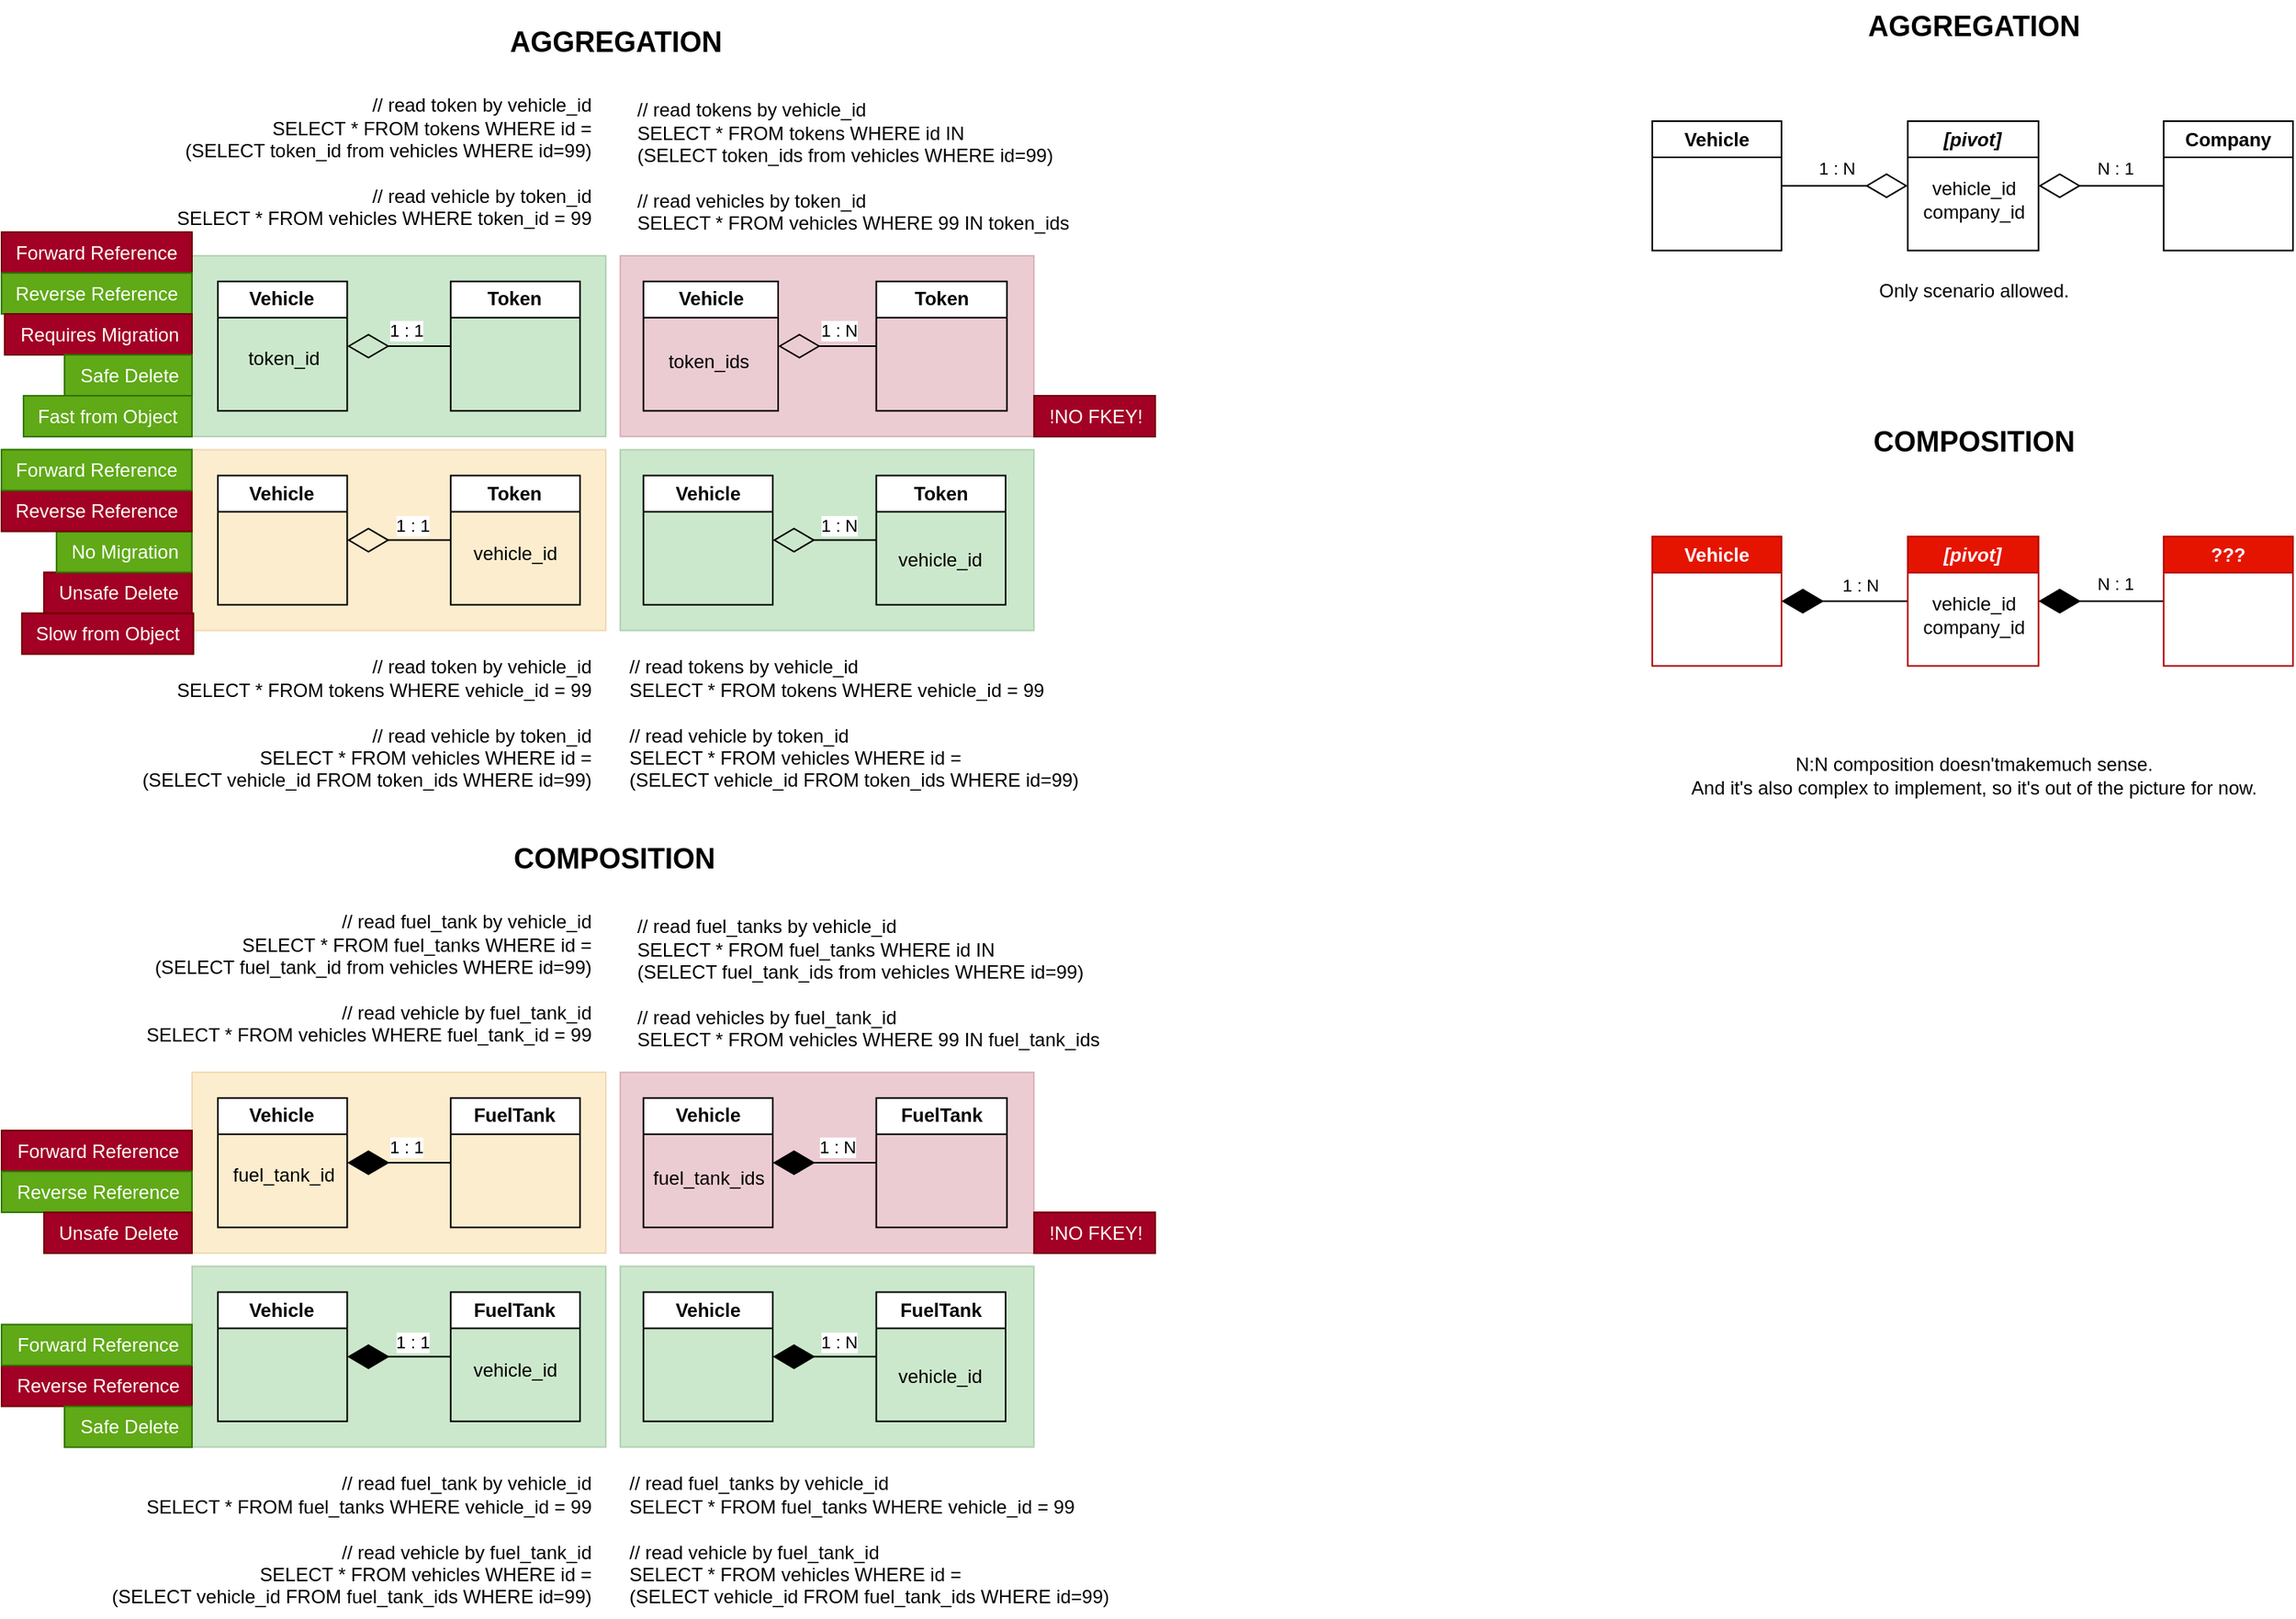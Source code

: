 <mxfile version="22.1.2" type="device" pages="4">
  <diagram name="Page-1" id="iW4uD-XhVn1tyH_Kbip9">
    <mxGraphModel dx="2185" dy="1315" grid="0" gridSize="10" guides="1" tooltips="1" connect="1" arrows="1" fold="1" page="1" pageScale="1" pageWidth="850" pageHeight="1100" math="0" shadow="0">
      <root>
        <mxCell id="0" />
        <mxCell id="1" parent="0" />
        <mxCell id="gti5m1JGAZEwLYcofzOQ-44" value="&lt;b style=&quot;font-size: 18px;&quot;&gt;AGGREGATION&lt;/b&gt;" style="text;html=1;align=center;verticalAlign=middle;resizable=0;points=[];autosize=1;strokeColor=none;fillColor=none;fontSize=18;" parent="1" vertex="1">
          <mxGeometry x="349" y="34" width="153" height="34" as="geometry" />
        </mxCell>
        <mxCell id="gti5m1JGAZEwLYcofzOQ-45" value="" style="group;fontStyle=4" parent="1" vertex="1" connectable="0">
          <mxGeometry x="36.003" y="77.996" width="777.108" height="455.001" as="geometry" />
        </mxCell>
        <mxCell id="gti5m1JGAZEwLYcofzOQ-27" value="" style="rounded=0;whiteSpace=wrap;html=1;fillColor=#008a00;fontColor=#ffffff;strokeColor=#005700;opacity=20;" parent="gti5m1JGAZEwLYcofzOQ-45" vertex="1">
          <mxGeometry x="393.074" y="231.758" width="263.031" height="115.076" as="geometry" />
        </mxCell>
        <mxCell id="gti5m1JGAZEwLYcofzOQ-24" value="" style="rounded=0;whiteSpace=wrap;html=1;fillColor=#a20025;fontColor=#ffffff;strokeColor=#6F0000;opacity=20;" parent="gti5m1JGAZEwLYcofzOQ-45" vertex="1">
          <mxGeometry x="393.074" y="108.462" width="263.031" height="115.076" as="geometry" />
        </mxCell>
        <mxCell id="gti5m1JGAZEwLYcofzOQ-25" value="" style="rounded=0;whiteSpace=wrap;html=1;fillColor=#008a00;strokeColor=#005700;opacity=20;fontColor=#ffffff;" parent="gti5m1JGAZEwLYcofzOQ-45" vertex="1">
          <mxGeometry x="121.002" y="108.462" width="263.031" height="115.076" as="geometry" />
        </mxCell>
        <mxCell id="gti5m1JGAZEwLYcofzOQ-23" value="" style="rounded=0;whiteSpace=wrap;html=1;fillColor=#f0a30a;fontColor=#000000;strokeColor=#BD7000;opacity=20;" parent="gti5m1JGAZEwLYcofzOQ-45" vertex="1">
          <mxGeometry x="121.002" y="231.758" width="263.031" height="115.076" as="geometry" />
        </mxCell>
        <mxCell id="gti5m1JGAZEwLYcofzOQ-1" value="Vehicle" style="swimlane;whiteSpace=wrap;html=1;startSize=23;" parent="gti5m1JGAZEwLYcofzOQ-45" vertex="1">
          <mxGeometry x="137.441" y="124.902" width="82.197" height="82.197" as="geometry" />
        </mxCell>
        <mxCell id="gti5m1JGAZEwLYcofzOQ-8" value="token_id" style="text;html=1;align=center;verticalAlign=middle;resizable=0;points=[];autosize=1;strokeColor=none;fillColor=none;" parent="gti5m1JGAZEwLYcofzOQ-1" vertex="1">
          <mxGeometry x="10.1" y="36.519" width="63" height="26" as="geometry" />
        </mxCell>
        <mxCell id="gti5m1JGAZEwLYcofzOQ-4" style="edgeStyle=orthogonalEdgeStyle;rounded=0;orthogonalLoop=1;jettySize=auto;html=1;entryX=1;entryY=0.5;entryDx=0;entryDy=0;endArrow=diamondThin;endFill=0;strokeWidth=1;endSize=24;" parent="gti5m1JGAZEwLYcofzOQ-45" source="gti5m1JGAZEwLYcofzOQ-2" target="gti5m1JGAZEwLYcofzOQ-1" edge="1">
          <mxGeometry relative="1" as="geometry" />
        </mxCell>
        <mxCell id="gti5m1JGAZEwLYcofzOQ-18" value="1 : 1" style="edgeLabel;html=1;align=center;verticalAlign=middle;resizable=0;points=[];" parent="gti5m1JGAZEwLYcofzOQ-4" vertex="1" connectable="0">
          <mxGeometry x="0.553" y="-3" relative="1" as="geometry">
            <mxPoint x="22" y="-7" as="offset" />
          </mxGeometry>
        </mxCell>
        <mxCell id="gti5m1JGAZEwLYcofzOQ-2" value="Token" style="swimlane;whiteSpace=wrap;html=1;" parent="gti5m1JGAZEwLYcofzOQ-45" vertex="1">
          <mxGeometry x="285.396" y="124.902" width="82.197" height="82.197" as="geometry" />
        </mxCell>
        <mxCell id="gti5m1JGAZEwLYcofzOQ-5" value="Vehicle" style="swimlane;whiteSpace=wrap;html=1;startSize=23;" parent="gti5m1JGAZEwLYcofzOQ-45" vertex="1">
          <mxGeometry x="137.441" y="248.197" width="82.197" height="82.197" as="geometry" />
        </mxCell>
        <mxCell id="gti5m1JGAZEwLYcofzOQ-6" style="edgeStyle=orthogonalEdgeStyle;rounded=0;orthogonalLoop=1;jettySize=auto;html=1;entryX=1;entryY=0.5;entryDx=0;entryDy=0;endArrow=diamondThin;endFill=0;strokeWidth=1;endSize=24;" parent="gti5m1JGAZEwLYcofzOQ-45" source="gti5m1JGAZEwLYcofzOQ-7" target="gti5m1JGAZEwLYcofzOQ-5" edge="1">
          <mxGeometry relative="1" as="geometry" />
        </mxCell>
        <mxCell id="gti5m1JGAZEwLYcofzOQ-20" value="1 : 1" style="edgeLabel;html=1;align=center;verticalAlign=middle;resizable=0;points=[];" parent="gti5m1JGAZEwLYcofzOQ-6" vertex="1" connectable="0">
          <mxGeometry x="-0.239" relative="1" as="geometry">
            <mxPoint y="-10" as="offset" />
          </mxGeometry>
        </mxCell>
        <mxCell id="gti5m1JGAZEwLYcofzOQ-7" value="Token" style="swimlane;whiteSpace=wrap;html=1;startSize=23;" parent="gti5m1JGAZEwLYcofzOQ-45" vertex="1">
          <mxGeometry x="285.396" y="248.197" width="82.197" height="82.197" as="geometry" />
        </mxCell>
        <mxCell id="gti5m1JGAZEwLYcofzOQ-9" value="vehicle_id" style="text;html=1;align=center;verticalAlign=middle;resizable=0;points=[];autosize=1;strokeColor=none;fillColor=none;" parent="gti5m1JGAZEwLYcofzOQ-7" vertex="1">
          <mxGeometry x="1.1" y="34.808" width="80" height="30" as="geometry" />
        </mxCell>
        <mxCell id="gti5m1JGAZEwLYcofzOQ-10" value="Vehicle" style="swimlane;whiteSpace=wrap;html=1;startSize=23;" parent="gti5m1JGAZEwLYcofzOQ-45" vertex="1">
          <mxGeometry x="407.87" y="124.902" width="85.602" height="82.197" as="geometry" />
        </mxCell>
        <mxCell id="gti5m1JGAZEwLYcofzOQ-11" value="token_ids" style="text;html=1;align=center;verticalAlign=middle;resizable=0;points=[];autosize=1;strokeColor=none;fillColor=none;" parent="gti5m1JGAZEwLYcofzOQ-10" vertex="1">
          <mxGeometry x="6.602" y="38.523" width="69" height="26" as="geometry" />
        </mxCell>
        <mxCell id="gti5m1JGAZEwLYcofzOQ-12" style="edgeStyle=orthogonalEdgeStyle;rounded=0;orthogonalLoop=1;jettySize=auto;html=1;entryX=1;entryY=0.5;entryDx=0;entryDy=0;endArrow=diamondThin;endFill=0;strokeWidth=1;endSize=24;" parent="gti5m1JGAZEwLYcofzOQ-45" source="gti5m1JGAZEwLYcofzOQ-13" target="gti5m1JGAZEwLYcofzOQ-10" edge="1">
          <mxGeometry relative="1" as="geometry" />
        </mxCell>
        <mxCell id="gti5m1JGAZEwLYcofzOQ-21" value="1 : N" style="edgeLabel;html=1;align=center;verticalAlign=middle;resizable=0;points=[];" parent="gti5m1JGAZEwLYcofzOQ-12" vertex="1" connectable="0">
          <mxGeometry x="-0.225" y="3" relative="1" as="geometry">
            <mxPoint y="-13" as="offset" />
          </mxGeometry>
        </mxCell>
        <mxCell id="gti5m1JGAZEwLYcofzOQ-13" value="Token" style="swimlane;whiteSpace=wrap;html=1;startSize=23;" parent="gti5m1JGAZEwLYcofzOQ-45" vertex="1">
          <mxGeometry x="555.825" y="124.902" width="83.019" height="82.197" as="geometry" />
        </mxCell>
        <mxCell id="gti5m1JGAZEwLYcofzOQ-14" value="Vehicle" style="swimlane;whiteSpace=wrap;html=1;startSize=23;" parent="gti5m1JGAZEwLYcofzOQ-45" vertex="1">
          <mxGeometry x="407.87" y="248.197" width="82.197" height="82.197" as="geometry" />
        </mxCell>
        <mxCell id="gti5m1JGAZEwLYcofzOQ-15" style="edgeStyle=orthogonalEdgeStyle;rounded=0;orthogonalLoop=1;jettySize=auto;html=1;entryX=1;entryY=0.5;entryDx=0;entryDy=0;endArrow=diamondThin;endFill=0;strokeWidth=1;endSize=24;" parent="gti5m1JGAZEwLYcofzOQ-45" source="gti5m1JGAZEwLYcofzOQ-16" target="gti5m1JGAZEwLYcofzOQ-14" edge="1">
          <mxGeometry relative="1" as="geometry" />
        </mxCell>
        <mxCell id="gti5m1JGAZEwLYcofzOQ-22" value="1 : N" style="edgeLabel;html=1;align=center;verticalAlign=middle;resizable=0;points=[];" parent="gti5m1JGAZEwLYcofzOQ-15" vertex="1" connectable="0">
          <mxGeometry x="-0.225" y="1" relative="1" as="geometry">
            <mxPoint x="1" y="-11" as="offset" />
          </mxGeometry>
        </mxCell>
        <mxCell id="gti5m1JGAZEwLYcofzOQ-16" value="Token" style="swimlane;whiteSpace=wrap;html=1;" parent="gti5m1JGAZEwLYcofzOQ-45" vertex="1">
          <mxGeometry x="555.825" y="248.197" width="82.197" height="82.197" as="geometry" />
        </mxCell>
        <mxCell id="gti5m1JGAZEwLYcofzOQ-17" value="vehicle_id" style="text;html=1;align=center;verticalAlign=middle;resizable=0;points=[];autosize=1;strokeColor=none;fillColor=none;" parent="gti5m1JGAZEwLYcofzOQ-16" vertex="1">
          <mxGeometry x="-0.0" y="38.808" width="80" height="30" as="geometry" />
        </mxCell>
        <mxCell id="gti5m1JGAZEwLYcofzOQ-28" value="// read token by vehicle_id&lt;br&gt;SELECT * FROM tokens WHERE id =&lt;br&gt;(SELECT token_id from vehicles WHERE id=99)&lt;br&gt;&lt;br&gt;// read vehicle by token_id&lt;br&gt;SELECT * FROM vehicles WHERE token_id = 99" style="text;html=1;align=right;verticalAlign=middle;resizable=0;points=[];autosize=1;strokeColor=none;fillColor=none;" parent="gti5m1JGAZEwLYcofzOQ-45" vertex="1">
          <mxGeometry x="94.08" width="282" height="98" as="geometry" />
        </mxCell>
        <mxCell id="gti5m1JGAZEwLYcofzOQ-29" value="// read token by vehicle_id&lt;br&gt;SELECT * FROM tokens WHERE vehicle_id = 99&lt;br&gt;&lt;br&gt;// read vehicle by token_id&lt;br&gt;SELECT * FROM vehicles WHERE id = &lt;br&gt;(SELECT vehicle_id FROM token_ids WHERE id=99)" style="text;html=1;align=right;verticalAlign=middle;resizable=0;points=[];autosize=1;strokeColor=none;fillColor=none;" parent="gti5m1JGAZEwLYcofzOQ-45" vertex="1">
          <mxGeometry x="72.079" y="357.001" width="304" height="98" as="geometry" />
        </mxCell>
        <mxCell id="gti5m1JGAZEwLYcofzOQ-30" value="// read tokens by vehicle_id&lt;br&gt;SELECT * FROM tokens WHERE vehicle_id = 99&lt;br&gt;&lt;br&gt;// read vehicle by token_id&lt;br&gt;SELECT * FROM vehicles WHERE id = &lt;br&gt;(SELECT vehicle_id FROM token_ids WHERE id=99)" style="text;html=1;align=left;verticalAlign=middle;resizable=0;points=[];autosize=1;strokeColor=none;fillColor=none;" parent="gti5m1JGAZEwLYcofzOQ-45" vertex="1">
          <mxGeometry x="396.871" y="357.001" width="304" height="98" as="geometry" />
        </mxCell>
        <mxCell id="gti5m1JGAZEwLYcofzOQ-31" value="// read tokens by vehicle_id&lt;br&gt;SELECT * FROM tokens WHERE id IN&lt;br&gt;(SELECT token_ids from vehicles WHERE id=99)&lt;br&gt;&lt;br&gt;// read vehicles by token_id&lt;br&gt;SELECT * FROM vehicles WHERE 99 IN token_ids" style="text;html=1;align=left;verticalAlign=middle;resizable=0;points=[];autosize=1;strokeColor=none;fillColor=none;" parent="gti5m1JGAZEwLYcofzOQ-45" vertex="1">
          <mxGeometry x="402.373" y="3.004" width="293" height="98" as="geometry" />
        </mxCell>
        <mxCell id="gti5m1JGAZEwLYcofzOQ-33" value="Forward Reference" style="text;html=1;align=center;verticalAlign=middle;resizable=0;points=[];autosize=1;strokeColor=#6F0000;fillColor=#a20025;fontColor=#ffffff;" parent="gti5m1JGAZEwLYcofzOQ-45" vertex="1">
          <mxGeometry x="-0.02" y="93.545" width="121" height="26" as="geometry" />
        </mxCell>
        <mxCell id="gti5m1JGAZEwLYcofzOQ-35" value="Reverse Reference" style="text;html=1;align=center;verticalAlign=middle;resizable=0;points=[];autosize=1;strokeColor=#2D7600;fillColor=#60a917;fontColor=#ffffff;" parent="gti5m1JGAZEwLYcofzOQ-45" vertex="1">
          <mxGeometry x="-0.03" y="119.546" width="121" height="26" as="geometry" />
        </mxCell>
        <mxCell id="gti5m1JGAZEwLYcofzOQ-32" value="!NO FKEY!" style="text;html=1;align=center;verticalAlign=middle;resizable=0;points=[];autosize=1;strokeColor=#6F0000;fillColor=#a20025;fontColor=#ffffff;" parent="gti5m1JGAZEwLYcofzOQ-45" vertex="1">
          <mxGeometry x="656.105" y="197.537" width="77" height="26" as="geometry" />
        </mxCell>
        <mxCell id="gti5m1JGAZEwLYcofzOQ-131" value="Requires Migration" style="text;html=1;align=center;verticalAlign=middle;resizable=0;points=[];autosize=1;strokeColor=#6F0000;fillColor=#a20025;fontColor=#ffffff;" parent="gti5m1JGAZEwLYcofzOQ-45" vertex="1">
          <mxGeometry x="1.997" y="145.541" width="119" height="26" as="geometry" />
        </mxCell>
        <mxCell id="gti5m1JGAZEwLYcofzOQ-176" value="Safe Delete" style="text;html=1;align=center;verticalAlign=middle;resizable=0;points=[];autosize=1;strokeColor=#2D7600;fillColor=#60a917;fontColor=#ffffff;" parent="gti5m1JGAZEwLYcofzOQ-45" vertex="1">
          <mxGeometry x="40.017" y="171.541" width="81" height="26" as="geometry" />
        </mxCell>
        <mxCell id="gti5m1JGAZEwLYcofzOQ-177" value="Fast from Object" style="text;html=1;align=center;verticalAlign=middle;resizable=0;points=[];autosize=1;strokeColor=#2D7600;fillColor=#60a917;fontColor=#ffffff;" parent="gti5m1JGAZEwLYcofzOQ-45" vertex="1">
          <mxGeometry x="13.967" y="197.541" width="107" height="26" as="geometry" />
        </mxCell>
        <mxCell id="gti5m1JGAZEwLYcofzOQ-178" value="Slow from Object" style="text;html=1;align=center;verticalAlign=middle;resizable=0;points=[];autosize=1;strokeColor=#6F0000;fillColor=#a20025;fontColor=#ffffff;" parent="gti5m1JGAZEwLYcofzOQ-45" vertex="1">
          <mxGeometry x="12.917" y="335.751" width="109" height="26" as="geometry" />
        </mxCell>
        <mxCell id="gti5m1JGAZEwLYcofzOQ-179" value="Unsafe Delete" style="text;html=1;align=center;verticalAlign=middle;resizable=0;points=[];autosize=1;strokeColor=#6F0000;fillColor=#a20025;fontColor=#ffffff;" parent="gti5m1JGAZEwLYcofzOQ-45" vertex="1">
          <mxGeometry x="26.917" y="309.751" width="94" height="26" as="geometry" />
        </mxCell>
        <mxCell id="gti5m1JGAZEwLYcofzOQ-180" value="No Migration" style="text;html=1;align=center;verticalAlign=middle;resizable=0;points=[];autosize=1;strokeColor=#2D7600;fillColor=#60a917;fontColor=#ffffff;" parent="gti5m1JGAZEwLYcofzOQ-45" vertex="1">
          <mxGeometry x="34.917" y="283.751" width="86" height="26" as="geometry" />
        </mxCell>
        <mxCell id="gti5m1JGAZEwLYcofzOQ-181" value="Reverse Reference" style="text;html=1;align=center;verticalAlign=middle;resizable=0;points=[];autosize=1;strokeColor=#6F0000;fillColor=#a20025;fontColor=#ffffff;" parent="gti5m1JGAZEwLYcofzOQ-45" vertex="1">
          <mxGeometry x="-0.08" y="257.756" width="121" height="26" as="geometry" />
        </mxCell>
        <mxCell id="gti5m1JGAZEwLYcofzOQ-182" value="Forward Reference" style="text;html=1;align=center;verticalAlign=middle;resizable=0;points=[];autosize=1;strokeColor=#2D7600;fillColor=#60a917;fontColor=#ffffff;" parent="gti5m1JGAZEwLYcofzOQ-45" vertex="1">
          <mxGeometry x="-0.07" y="231.755" width="121" height="26" as="geometry" />
        </mxCell>
        <mxCell id="gti5m1JGAZEwLYcofzOQ-46" value="" style="group" parent="1" vertex="1" connectable="0">
          <mxGeometry x="36.003" y="596.996" width="777.108" height="455.001" as="geometry" />
        </mxCell>
        <mxCell id="gti5m1JGAZEwLYcofzOQ-47" value="" style="rounded=0;whiteSpace=wrap;html=1;fillColor=#008a00;fontColor=#ffffff;strokeColor=#005700;opacity=20;" parent="gti5m1JGAZEwLYcofzOQ-46" vertex="1">
          <mxGeometry x="393.074" y="231.758" width="263.031" height="115.076" as="geometry" />
        </mxCell>
        <mxCell id="gti5m1JGAZEwLYcofzOQ-48" value="" style="rounded=0;whiteSpace=wrap;html=1;fillColor=#a20025;fontColor=#ffffff;strokeColor=#6F0000;opacity=20;" parent="gti5m1JGAZEwLYcofzOQ-46" vertex="1">
          <mxGeometry x="393.074" y="108.462" width="263.031" height="115.076" as="geometry" />
        </mxCell>
        <mxCell id="gti5m1JGAZEwLYcofzOQ-49" value="" style="rounded=0;whiteSpace=wrap;html=1;fillColor=#f0a30a;strokeColor=#BD7000;opacity=20;fontColor=#000000;" parent="gti5m1JGAZEwLYcofzOQ-46" vertex="1">
          <mxGeometry x="121.002" y="108.462" width="263.031" height="115.076" as="geometry" />
        </mxCell>
        <mxCell id="gti5m1JGAZEwLYcofzOQ-50" value="" style="rounded=0;whiteSpace=wrap;html=1;fillColor=#008a00;fontColor=#ffffff;strokeColor=#005700;opacity=20;" parent="gti5m1JGAZEwLYcofzOQ-46" vertex="1">
          <mxGeometry x="121.002" y="231.758" width="263.031" height="115.076" as="geometry" />
        </mxCell>
        <mxCell id="gti5m1JGAZEwLYcofzOQ-51" value="Vehicle" style="swimlane;whiteSpace=wrap;html=1;startSize=23;" parent="gti5m1JGAZEwLYcofzOQ-46" vertex="1">
          <mxGeometry x="137.441" y="124.902" width="82.197" height="82.197" as="geometry" />
        </mxCell>
        <mxCell id="gti5m1JGAZEwLYcofzOQ-52" value="fuel_tank_id" style="text;html=1;align=center;verticalAlign=middle;resizable=0;points=[];autosize=1;strokeColor=none;fillColor=none;" parent="gti5m1JGAZEwLYcofzOQ-51" vertex="1">
          <mxGeometry x="-3.9" y="34.519" width="90" height="30" as="geometry" />
        </mxCell>
        <mxCell id="gti5m1JGAZEwLYcofzOQ-53" style="edgeStyle=orthogonalEdgeStyle;rounded=0;orthogonalLoop=1;jettySize=auto;html=1;entryX=1;entryY=0.5;entryDx=0;entryDy=0;endArrow=diamondThin;endFill=1;strokeWidth=1;endSize=24;" parent="gti5m1JGAZEwLYcofzOQ-46" source="gti5m1JGAZEwLYcofzOQ-55" target="gti5m1JGAZEwLYcofzOQ-51" edge="1">
          <mxGeometry relative="1" as="geometry" />
        </mxCell>
        <mxCell id="gti5m1JGAZEwLYcofzOQ-54" value="1 : 1" style="edgeLabel;html=1;align=center;verticalAlign=middle;resizable=0;points=[];" parent="gti5m1JGAZEwLYcofzOQ-53" vertex="1" connectable="0">
          <mxGeometry x="0.553" y="-3" relative="1" as="geometry">
            <mxPoint x="22" y="-7" as="offset" />
          </mxGeometry>
        </mxCell>
        <mxCell id="gti5m1JGAZEwLYcofzOQ-55" value="FuelTank" style="swimlane;whiteSpace=wrap;html=1;" parent="gti5m1JGAZEwLYcofzOQ-46" vertex="1">
          <mxGeometry x="285.396" y="124.902" width="82.197" height="82.197" as="geometry" />
        </mxCell>
        <mxCell id="gti5m1JGAZEwLYcofzOQ-56" value="Vehicle" style="swimlane;whiteSpace=wrap;html=1;startSize=23;" parent="gti5m1JGAZEwLYcofzOQ-46" vertex="1">
          <mxGeometry x="137.441" y="248.197" width="82.197" height="82.197" as="geometry" />
        </mxCell>
        <mxCell id="gti5m1JGAZEwLYcofzOQ-57" style="edgeStyle=orthogonalEdgeStyle;rounded=0;orthogonalLoop=1;jettySize=auto;html=1;entryX=1;entryY=0.5;entryDx=0;entryDy=0;endArrow=diamondThin;endFill=1;strokeWidth=1;endSize=24;" parent="gti5m1JGAZEwLYcofzOQ-46" source="gti5m1JGAZEwLYcofzOQ-59" target="gti5m1JGAZEwLYcofzOQ-56" edge="1">
          <mxGeometry relative="1" as="geometry" />
        </mxCell>
        <mxCell id="gti5m1JGAZEwLYcofzOQ-58" value="1 : 1" style="edgeLabel;html=1;align=center;verticalAlign=middle;resizable=0;points=[];" parent="gti5m1JGAZEwLYcofzOQ-57" vertex="1" connectable="0">
          <mxGeometry x="-0.239" relative="1" as="geometry">
            <mxPoint y="-10" as="offset" />
          </mxGeometry>
        </mxCell>
        <mxCell id="gti5m1JGAZEwLYcofzOQ-59" value="FuelTank" style="swimlane;whiteSpace=wrap;html=1;" parent="gti5m1JGAZEwLYcofzOQ-46" vertex="1">
          <mxGeometry x="285.396" y="248.197" width="82.197" height="82.197" as="geometry" />
        </mxCell>
        <mxCell id="gti5m1JGAZEwLYcofzOQ-60" value="vehicle_id" style="text;html=1;align=center;verticalAlign=middle;resizable=0;points=[];autosize=1;strokeColor=none;fillColor=none;" parent="gti5m1JGAZEwLYcofzOQ-59" vertex="1">
          <mxGeometry x="1.1" y="34.808" width="80" height="30" as="geometry" />
        </mxCell>
        <mxCell id="gti5m1JGAZEwLYcofzOQ-61" value="Vehicle" style="swimlane;whiteSpace=wrap;html=1;startSize=23;" parent="gti5m1JGAZEwLYcofzOQ-46" vertex="1">
          <mxGeometry x="407.87" y="124.902" width="82.197" height="82.197" as="geometry" />
        </mxCell>
        <mxCell id="gti5m1JGAZEwLYcofzOQ-62" value="fuel_tank_ids" style="text;html=1;align=center;verticalAlign=middle;resizable=0;points=[];autosize=1;strokeColor=none;fillColor=none;" parent="gti5m1JGAZEwLYcofzOQ-61" vertex="1">
          <mxGeometry x="-3.398" y="38.523" width="89" height="26" as="geometry" />
        </mxCell>
        <mxCell id="gti5m1JGAZEwLYcofzOQ-63" style="edgeStyle=orthogonalEdgeStyle;rounded=0;orthogonalLoop=1;jettySize=auto;html=1;entryX=1;entryY=0.5;entryDx=0;entryDy=0;endArrow=diamondThin;endFill=1;strokeWidth=1;endSize=24;" parent="gti5m1JGAZEwLYcofzOQ-46" source="gti5m1JGAZEwLYcofzOQ-65" target="gti5m1JGAZEwLYcofzOQ-61" edge="1">
          <mxGeometry relative="1" as="geometry" />
        </mxCell>
        <mxCell id="gti5m1JGAZEwLYcofzOQ-64" value="1 : N" style="edgeLabel;html=1;align=center;verticalAlign=middle;resizable=0;points=[];" parent="gti5m1JGAZEwLYcofzOQ-63" vertex="1" connectable="0">
          <mxGeometry x="-0.225" y="3" relative="1" as="geometry">
            <mxPoint y="-13" as="offset" />
          </mxGeometry>
        </mxCell>
        <mxCell id="gti5m1JGAZEwLYcofzOQ-65" value="FuelTank" style="swimlane;whiteSpace=wrap;html=1;" parent="gti5m1JGAZEwLYcofzOQ-46" vertex="1">
          <mxGeometry x="555.825" y="124.902" width="83.019" height="82.197" as="geometry" />
        </mxCell>
        <mxCell id="gti5m1JGAZEwLYcofzOQ-66" value="Vehicle" style="swimlane;whiteSpace=wrap;html=1;startSize=23;" parent="gti5m1JGAZEwLYcofzOQ-46" vertex="1">
          <mxGeometry x="407.87" y="248.197" width="82.197" height="82.197" as="geometry" />
        </mxCell>
        <mxCell id="gti5m1JGAZEwLYcofzOQ-67" style="edgeStyle=orthogonalEdgeStyle;rounded=0;orthogonalLoop=1;jettySize=auto;html=1;entryX=1;entryY=0.5;entryDx=0;entryDy=0;endArrow=diamondThin;endFill=1;strokeWidth=1;endSize=24;" parent="gti5m1JGAZEwLYcofzOQ-46" source="gti5m1JGAZEwLYcofzOQ-69" target="gti5m1JGAZEwLYcofzOQ-66" edge="1">
          <mxGeometry relative="1" as="geometry" />
        </mxCell>
        <mxCell id="gti5m1JGAZEwLYcofzOQ-68" value="1 : N" style="edgeLabel;html=1;align=center;verticalAlign=middle;resizable=0;points=[];" parent="gti5m1JGAZEwLYcofzOQ-67" vertex="1" connectable="0">
          <mxGeometry x="-0.225" y="1" relative="1" as="geometry">
            <mxPoint x="1" y="-11" as="offset" />
          </mxGeometry>
        </mxCell>
        <mxCell id="gti5m1JGAZEwLYcofzOQ-69" value="FuelTank" style="swimlane;whiteSpace=wrap;html=1;" parent="gti5m1JGAZEwLYcofzOQ-46" vertex="1">
          <mxGeometry x="555.825" y="248.197" width="82.197" height="82.197" as="geometry" />
        </mxCell>
        <mxCell id="gti5m1JGAZEwLYcofzOQ-70" value="vehicle_id" style="text;html=1;align=center;verticalAlign=middle;resizable=0;points=[];autosize=1;strokeColor=none;fillColor=none;" parent="gti5m1JGAZEwLYcofzOQ-69" vertex="1">
          <mxGeometry x="-0.0" y="38.808" width="80" height="30" as="geometry" />
        </mxCell>
        <mxCell id="gti5m1JGAZEwLYcofzOQ-71" value="// read fuel_tank by vehicle_id&lt;br&gt;SELECT * FROM fuel_tanks WHERE id =&lt;br&gt;(SELECT fuel_tank_id from vehicles WHERE id=99)&lt;br&gt;&lt;br&gt;// read vehicle by fuel_tank_id&lt;br&gt;SELECT * FROM vehicles WHERE fuel_tank_id = 99" style="text;html=1;align=right;verticalAlign=middle;resizable=0;points=[];autosize=1;strokeColor=none;fillColor=none;" parent="gti5m1JGAZEwLYcofzOQ-46" vertex="1">
          <mxGeometry x="75.08" width="301" height="98" as="geometry" />
        </mxCell>
        <mxCell id="gti5m1JGAZEwLYcofzOQ-72" value="// read fuel_tank by vehicle_id&lt;br&gt;SELECT * FROM fuel_tanks WHERE vehicle_id = 99&lt;br&gt;&lt;br&gt;// read vehicle by fuel_tank_id&lt;br&gt;SELECT * FROM vehicles WHERE id = &lt;br&gt;(SELECT vehicle_id FROM fuel_tank_ids WHERE id=99)" style="text;html=1;align=right;verticalAlign=middle;resizable=0;points=[];autosize=1;strokeColor=none;fillColor=none;" parent="gti5m1JGAZEwLYcofzOQ-46" vertex="1">
          <mxGeometry x="53.079" y="357.001" width="323" height="98" as="geometry" />
        </mxCell>
        <mxCell id="gti5m1JGAZEwLYcofzOQ-73" value="// read fuel_tanks by vehicle_id&lt;br&gt;SELECT * FROM fuel_tanks WHERE vehicle_id = 99&lt;br&gt;&lt;br&gt;// read vehicle by fuel_tank_id&lt;br&gt;SELECT * FROM vehicles WHERE id = &lt;br&gt;(SELECT vehicle_id FROM fuel_tank_ids WHERE id=99)" style="text;html=1;align=left;verticalAlign=middle;resizable=0;points=[];autosize=1;strokeColor=none;fillColor=none;" parent="gti5m1JGAZEwLYcofzOQ-46" vertex="1">
          <mxGeometry x="396.871" y="357.001" width="323" height="98" as="geometry" />
        </mxCell>
        <mxCell id="gti5m1JGAZEwLYcofzOQ-74" value="// read fuel_tanks by vehicle_id&lt;br&gt;SELECT * FROM fuel_tanks WHERE id IN&lt;br&gt;(SELECT fuel_tank_ids from vehicles WHERE id=99)&lt;br&gt;&lt;br&gt;// read vehicles by fuel_tank_id&lt;br&gt;SELECT * FROM vehicles WHERE 99 IN fuel_tank_ids" style="text;html=1;align=left;verticalAlign=middle;resizable=0;points=[];autosize=1;strokeColor=none;fillColor=none;" parent="gti5m1JGAZEwLYcofzOQ-46" vertex="1">
          <mxGeometry x="402.373" y="3.004" width="312" height="98" as="geometry" />
        </mxCell>
        <mxCell id="gti5m1JGAZEwLYcofzOQ-75" value="Forward Reference" style="text;html=1;align=center;verticalAlign=middle;resizable=0;points=[];autosize=1;strokeColor=#6F0000;fillColor=#a20025;fontColor=#ffffff;" parent="gti5m1JGAZEwLYcofzOQ-46" vertex="1">
          <mxGeometry x="0.01" y="145.535" width="121" height="26" as="geometry" />
        </mxCell>
        <mxCell id="gti5m1JGAZEwLYcofzOQ-76" value="Reverse Reference" style="text;html=1;align=center;verticalAlign=middle;resizable=0;points=[];autosize=1;strokeColor=#2D7600;fillColor=#60a917;fontColor=#ffffff;" parent="gti5m1JGAZEwLYcofzOQ-46" vertex="1">
          <mxGeometry y="171.536" width="121" height="26" as="geometry" />
        </mxCell>
        <mxCell id="gti5m1JGAZEwLYcofzOQ-77" value="Reverse Reference" style="text;html=1;align=center;verticalAlign=middle;resizable=0;points=[];autosize=1;strokeColor=#6F0000;fillColor=#a20025;fontColor=#ffffff;" parent="gti5m1JGAZEwLYcofzOQ-46" vertex="1">
          <mxGeometry x="0.007" y="294.831" width="121" height="26" as="geometry" />
        </mxCell>
        <mxCell id="gti5m1JGAZEwLYcofzOQ-78" value="Forward Reference" style="text;html=1;align=center;verticalAlign=middle;resizable=0;points=[];autosize=1;strokeColor=#2D7600;fillColor=#60a917;fontColor=#ffffff;" parent="gti5m1JGAZEwLYcofzOQ-46" vertex="1">
          <mxGeometry x="0.007" y="268.83" width="121" height="26" as="geometry" />
        </mxCell>
        <mxCell id="gti5m1JGAZEwLYcofzOQ-81" value="!NO FKEY!" style="text;html=1;align=center;verticalAlign=middle;resizable=0;points=[];autosize=1;strokeColor=#6F0000;fillColor=#a20025;fontColor=#ffffff;" parent="gti5m1JGAZEwLYcofzOQ-46" vertex="1">
          <mxGeometry x="656.105" y="197.537" width="77" height="26" as="geometry" />
        </mxCell>
        <mxCell id="gti5m1JGAZEwLYcofzOQ-82" value="Unsafe Delete" style="text;html=1;align=center;verticalAlign=middle;resizable=0;points=[];autosize=1;strokeColor=#6F0000;fillColor=#a20025;fontColor=#ffffff;" parent="gti5m1JGAZEwLYcofzOQ-46" vertex="1">
          <mxGeometry x="27.003" y="197.537" width="94" height="26" as="geometry" />
        </mxCell>
        <mxCell id="gti5m1JGAZEwLYcofzOQ-83" value="Safe Delete" style="text;html=1;align=center;verticalAlign=middle;resizable=0;points=[];autosize=1;strokeColor=#2D7600;fillColor=#60a917;fontColor=#ffffff;" parent="gti5m1JGAZEwLYcofzOQ-46" vertex="1">
          <mxGeometry x="40.006" y="320.832" width="81" height="26" as="geometry" />
        </mxCell>
        <mxCell id="gti5m1JGAZEwLYcofzOQ-85" value="&lt;b style=&quot;font-size: 18px;&quot;&gt;COMPOSITION&lt;/b&gt;" style="text;html=1;align=center;verticalAlign=middle;resizable=0;points=[];autosize=1;strokeColor=none;fillColor=none;fontSize=18;" parent="1" vertex="1">
          <mxGeometry x="352" y="553" width="146" height="34" as="geometry" />
        </mxCell>
        <mxCell id="gti5m1JGAZEwLYcofzOQ-124" value="&lt;b style=&quot;font-size: 18px;&quot;&gt;AGGREGATION&lt;/b&gt;" style="text;html=1;align=center;verticalAlign=middle;resizable=0;points=[];autosize=1;strokeColor=none;fillColor=none;fontSize=18;" parent="1" vertex="1">
          <mxGeometry x="1212" y="24" width="153" height="34" as="geometry" />
        </mxCell>
        <mxCell id="gti5m1JGAZEwLYcofzOQ-125" value="Vehicle" style="swimlane;whiteSpace=wrap;html=1;startSize=23;" parent="1" vertex="1">
          <mxGeometry x="1084.904" y="101.003" width="82.197" height="82.197" as="geometry" />
        </mxCell>
        <mxCell id="gti5m1JGAZEwLYcofzOQ-126" style="edgeStyle=orthogonalEdgeStyle;rounded=0;orthogonalLoop=1;jettySize=auto;html=1;entryX=1;entryY=0.5;entryDx=0;entryDy=0;endArrow=none;endFill=0;strokeWidth=1;endSize=24;startArrow=diamondThin;startFill=0;startSize=24;" parent="1" source="gti5m1JGAZEwLYcofzOQ-128" target="gti5m1JGAZEwLYcofzOQ-125" edge="1">
          <mxGeometry relative="1" as="geometry" />
        </mxCell>
        <mxCell id="gti5m1JGAZEwLYcofzOQ-127" value="1 : N" style="edgeLabel;html=1;align=center;verticalAlign=middle;resizable=0;points=[];" parent="gti5m1JGAZEwLYcofzOQ-126" vertex="1" connectable="0">
          <mxGeometry x="-0.239" relative="1" as="geometry">
            <mxPoint x="-15" y="-11" as="offset" />
          </mxGeometry>
        </mxCell>
        <mxCell id="gti5m1JGAZEwLYcofzOQ-128" value="&lt;i&gt;[pivot]&lt;/i&gt;" style="swimlane;whiteSpace=wrap;html=1;startSize=23;" parent="1" vertex="1">
          <mxGeometry x="1247.279" y="101.003" width="83.1" height="82.197" as="geometry" />
        </mxCell>
        <mxCell id="gti5m1JGAZEwLYcofzOQ-129" value="vehicle_id&lt;br&gt;company_id" style="text;html=1;align=center;verticalAlign=middle;resizable=0;points=[];autosize=1;strokeColor=none;fillColor=none;" parent="gti5m1JGAZEwLYcofzOQ-128" vertex="1">
          <mxGeometry x="0.1" y="29.808" width="83" height="41" as="geometry" />
        </mxCell>
        <mxCell id="gti5m1JGAZEwLYcofzOQ-134" style="edgeStyle=orthogonalEdgeStyle;rounded=0;orthogonalLoop=1;jettySize=auto;html=1;endArrow=diamondThin;endFill=0;endSize=24;" parent="1" source="gti5m1JGAZEwLYcofzOQ-132" target="gti5m1JGAZEwLYcofzOQ-128" edge="1">
          <mxGeometry relative="1" as="geometry">
            <Array as="points" />
          </mxGeometry>
        </mxCell>
        <mxCell id="gti5m1JGAZEwLYcofzOQ-136" value="N : 1" style="edgeLabel;html=1;align=center;verticalAlign=middle;resizable=0;points=[];" parent="gti5m1JGAZEwLYcofzOQ-134" vertex="1" connectable="0">
          <mxGeometry x="-0.095" y="2" relative="1" as="geometry">
            <mxPoint x="5" y="-13" as="offset" />
          </mxGeometry>
        </mxCell>
        <mxCell id="gti5m1JGAZEwLYcofzOQ-132" value="Company" style="swimlane;whiteSpace=wrap;html=1;startSize=23;" parent="1" vertex="1">
          <mxGeometry x="1409.899" y="101.003" width="82.197" height="82.197" as="geometry" />
        </mxCell>
        <mxCell id="gti5m1JGAZEwLYcofzOQ-137" value="Only scenario allowed." style="text;html=1;align=center;verticalAlign=middle;resizable=0;points=[];autosize=1;strokeColor=none;fillColor=none;" parent="1" vertex="1">
          <mxGeometry x="1219.88" y="196" width="139" height="26" as="geometry" />
        </mxCell>
        <mxCell id="gti5m1JGAZEwLYcofzOQ-158" value="&lt;b style=&quot;font-size: 18px;&quot;&gt;COMPOSITION&lt;/b&gt;" style="text;html=1;align=center;verticalAlign=middle;resizable=0;points=[];autosize=1;strokeColor=none;fillColor=none;fontSize=18;" parent="1" vertex="1">
          <mxGeometry x="1216.38" y="288" width="146" height="34" as="geometry" />
        </mxCell>
        <mxCell id="gti5m1JGAZEwLYcofzOQ-167" value="N:N composition doesn&#39;tmakemuch sense.&lt;br&gt;And it&#39;s also complex to implement, so it&#39;s out of the picture for now." style="text;html=1;align=center;verticalAlign=middle;resizable=0;points=[];autosize=1;strokeColor=none;fillColor=none;" parent="1" vertex="1">
          <mxGeometry x="1100.88" y="496" width="377" height="41" as="geometry" />
        </mxCell>
        <mxCell id="gti5m1JGAZEwLYcofzOQ-168" value="Vehicle" style="swimlane;whiteSpace=wrap;html=1;startSize=23;fillColor=#e51400;fontColor=#ffffff;strokeColor=#B20000;" parent="1" vertex="1">
          <mxGeometry x="1084.904" y="365.003" width="82.197" height="82.197" as="geometry" />
        </mxCell>
        <mxCell id="gti5m1JGAZEwLYcofzOQ-169" style="edgeStyle=orthogonalEdgeStyle;rounded=0;orthogonalLoop=1;jettySize=auto;html=1;entryX=1;entryY=0.5;entryDx=0;entryDy=0;endArrow=diamondThin;endFill=1;strokeWidth=1;endSize=24;" parent="1" source="gti5m1JGAZEwLYcofzOQ-171" target="gti5m1JGAZEwLYcofzOQ-168" edge="1">
          <mxGeometry relative="1" as="geometry" />
        </mxCell>
        <mxCell id="gti5m1JGAZEwLYcofzOQ-170" value="1 : N" style="edgeLabel;html=1;align=center;verticalAlign=middle;resizable=0;points=[];" parent="gti5m1JGAZEwLYcofzOQ-169" vertex="1" connectable="0">
          <mxGeometry x="-0.239" relative="1" as="geometry">
            <mxPoint y="-10" as="offset" />
          </mxGeometry>
        </mxCell>
        <mxCell id="gti5m1JGAZEwLYcofzOQ-171" value="&lt;i&gt;[pivot]&lt;/i&gt;" style="swimlane;whiteSpace=wrap;html=1;startSize=23;fillColor=#e51400;fontColor=#ffffff;strokeColor=#B20000;" parent="1" vertex="1">
          <mxGeometry x="1247.279" y="365.003" width="83.1" height="82.197" as="geometry" />
        </mxCell>
        <mxCell id="gti5m1JGAZEwLYcofzOQ-172" value="vehicle_id&lt;br&gt;company_id" style="text;html=1;align=center;verticalAlign=middle;resizable=0;points=[];autosize=1;strokeColor=none;fillColor=none;" parent="gti5m1JGAZEwLYcofzOQ-171" vertex="1">
          <mxGeometry x="0.1" y="29.808" width="83" height="41" as="geometry" />
        </mxCell>
        <mxCell id="gti5m1JGAZEwLYcofzOQ-173" style="edgeStyle=orthogonalEdgeStyle;rounded=0;orthogonalLoop=1;jettySize=auto;html=1;endArrow=diamondThin;endFill=1;endSize=24;" parent="1" source="gti5m1JGAZEwLYcofzOQ-175" target="gti5m1JGAZEwLYcofzOQ-171" edge="1">
          <mxGeometry relative="1" as="geometry">
            <Array as="points" />
          </mxGeometry>
        </mxCell>
        <mxCell id="gti5m1JGAZEwLYcofzOQ-174" value="N : 1" style="edgeLabel;html=1;align=center;verticalAlign=middle;resizable=0;points=[];" parent="gti5m1JGAZEwLYcofzOQ-173" vertex="1" connectable="0">
          <mxGeometry x="-0.095" y="2" relative="1" as="geometry">
            <mxPoint x="5" y="-13" as="offset" />
          </mxGeometry>
        </mxCell>
        <mxCell id="gti5m1JGAZEwLYcofzOQ-175" value="???" style="swimlane;whiteSpace=wrap;html=1;startSize=23;fillColor=#e51400;fontColor=#ffffff;strokeColor=#B20000;" parent="1" vertex="1">
          <mxGeometry x="1409.899" y="365.003" width="82.197" height="82.197" as="geometry" />
        </mxCell>
      </root>
    </mxGraphModel>
  </diagram>
  <diagram id="2M6DEapfPNkDl-6RmzR2" name="Page-2">
    <mxGraphModel dx="1457" dy="877" grid="1" gridSize="10" guides="1" tooltips="1" connect="1" arrows="1" fold="1" page="1" pageScale="1" pageWidth="850" pageHeight="1100" math="0" shadow="0">
      <root>
        <mxCell id="0" />
        <mxCell id="1" parent="0" />
        <mxCell id="UE1_XoGBHzgOjQoEMuWI-32" value="" style="rounded=0;whiteSpace=wrap;html=1;" vertex="1" parent="1">
          <mxGeometry x="140" y="280" width="680" height="170" as="geometry" />
        </mxCell>
        <mxCell id="UE1_XoGBHzgOjQoEMuWI-3" value="Operation" style="swimlane;whiteSpace=wrap;html=1;" vertex="1" parent="1">
          <mxGeometry x="200" y="40" width="520" height="190" as="geometry" />
        </mxCell>
        <mxCell id="UE1_XoGBHzgOjQoEMuWI-9" style="edgeStyle=orthogonalEdgeStyle;rounded=0;orthogonalLoop=1;jettySize=auto;html=1;" edge="1" parent="UE1_XoGBHzgOjQoEMuWI-3" source="UE1_XoGBHzgOjQoEMuWI-2" target="UE1_XoGBHzgOjQoEMuWI-5">
          <mxGeometry relative="1" as="geometry">
            <Array as="points">
              <mxPoint x="90" y="70" />
            </Array>
          </mxGeometry>
        </mxCell>
        <mxCell id="UE1_XoGBHzgOjQoEMuWI-2" value="[requested]" style="rounded=0;whiteSpace=wrap;html=1;fillColor=#1ba1e2;fontColor=#ffffff;strokeColor=#006EAF;" vertex="1" parent="UE1_XoGBHzgOjQoEMuWI-3">
          <mxGeometry x="40" y="110" width="120" height="60" as="geometry" />
        </mxCell>
        <mxCell id="UE1_XoGBHzgOjQoEMuWI-4" value="[done]" style="rounded=0;whiteSpace=wrap;html=1;fillColor=#008a00;fontColor=#ffffff;strokeColor=#005700;" vertex="1" parent="UE1_XoGBHzgOjQoEMuWI-3">
          <mxGeometry x="360" y="110" width="120" height="60" as="geometry" />
        </mxCell>
        <mxCell id="UE1_XoGBHzgOjQoEMuWI-10" style="edgeStyle=orthogonalEdgeStyle;rounded=0;orthogonalLoop=1;jettySize=auto;html=1;" edge="1" parent="UE1_XoGBHzgOjQoEMuWI-3" source="UE1_XoGBHzgOjQoEMuWI-5" target="UE1_XoGBHzgOjQoEMuWI-4">
          <mxGeometry relative="1" as="geometry" />
        </mxCell>
        <mxCell id="UE1_XoGBHzgOjQoEMuWI-5" value="&lt;i&gt;trigger&lt;/i&gt;" style="rounded=0;whiteSpace=wrap;html=1;fillColor=#d80073;fontColor=#ffffff;strokeColor=#A50040;" vertex="1" parent="UE1_XoGBHzgOjQoEMuWI-3">
          <mxGeometry x="200" y="40" width="120" height="60" as="geometry" />
        </mxCell>
        <mxCell id="UE1_XoGBHzgOjQoEMuWI-17" value="request" style="rounded=0;whiteSpace=wrap;html=1;" vertex="1" parent="UE1_XoGBHzgOjQoEMuWI-3">
          <mxGeometry x="-80" y="30" width="120" height="60" as="geometry" />
        </mxCell>
        <mxCell id="UE1_XoGBHzgOjQoEMuWI-18" value="outcome" style="rounded=0;whiteSpace=wrap;html=1;" vertex="1" parent="UE1_XoGBHzgOjQoEMuWI-3">
          <mxGeometry x="480" y="30" width="120" height="60" as="geometry" />
        </mxCell>
        <mxCell id="UE1_XoGBHzgOjQoEMuWI-29" value="Fueling" style="swimlane;whiteSpace=wrap;html=1;fillColor=#008a00;fontColor=#ffffff;strokeColor=#005700;" vertex="1" parent="1">
          <mxGeometry x="265" y="295" width="95" height="140" as="geometry" />
        </mxCell>
        <mxCell id="UE1_XoGBHzgOjQoEMuWI-33" value="Fueling" style="swimlane;whiteSpace=wrap;html=1;fillColor=#1ba1e2;fontColor=#ffffff;strokeColor=#006EAF;" vertex="1" parent="1">
          <mxGeometry x="160" y="295" width="95" height="140" as="geometry" />
        </mxCell>
        <mxCell id="UE1_XoGBHzgOjQoEMuWI-34" value="Fueling" style="swimlane;whiteSpace=wrap;html=1;fillColor=#1ba1e2;fontColor=#ffffff;strokeColor=#006EAF;" vertex="1" parent="1">
          <mxGeometry x="370" y="295" width="95" height="135" as="geometry" />
        </mxCell>
        <mxCell id="UE1_XoGBHzgOjQoEMuWI-35" value="Fueling" style="swimlane;whiteSpace=wrap;html=1;fillColor=#008a00;fontColor=#ffffff;strokeColor=#005700;" vertex="1" parent="1">
          <mxGeometry x="480" y="295" width="95" height="135" as="geometry" />
        </mxCell>
        <mxCell id="UE1_XoGBHzgOjQoEMuWI-36" value="Fueling" style="swimlane;whiteSpace=wrap;html=1;fillColor=#1ba1e2;fontColor=#ffffff;strokeColor=#006EAF;" vertex="1" parent="1">
          <mxGeometry x="590" y="295" width="95" height="135" as="geometry" />
        </mxCell>
        <mxCell id="UE1_XoGBHzgOjQoEMuWI-37" value="Fueling" style="swimlane;whiteSpace=wrap;html=1;fillColor=#1ba1e2;fontColor=#ffffff;strokeColor=#006EAF;" vertex="1" parent="1">
          <mxGeometry x="700" y="295" width="95" height="135" as="geometry" />
        </mxCell>
        <mxCell id="UE1_XoGBHzgOjQoEMuWI-39" value="" style="rounded=0;whiteSpace=wrap;html=1;" vertex="1" parent="1">
          <mxGeometry x="120" y="540" width="680" height="730" as="geometry" />
        </mxCell>
        <mxCell id="UE1_XoGBHzgOjQoEMuWI-47" style="edgeStyle=orthogonalEdgeStyle;rounded=0;orthogonalLoop=1;jettySize=auto;html=1;entryX=0.5;entryY=0;entryDx=0;entryDy=0;" edge="1" parent="1" source="UE1_XoGBHzgOjQoEMuWI-40" target="UE1_XoGBHzgOjQoEMuWI-42">
          <mxGeometry relative="1" as="geometry">
            <Array as="points">
              <mxPoint x="417" y="900" />
            </Array>
          </mxGeometry>
        </mxCell>
        <mxCell id="UE1_XoGBHzgOjQoEMuWI-40" value="Fueling" style="swimlane;whiteSpace=wrap;html=1;fillColor=#008a00;fontColor=#ffffff;strokeColor=#005700;" vertex="1" parent="1">
          <mxGeometry x="245" y="835" width="95" height="140" as="geometry" />
        </mxCell>
        <mxCell id="UE1_XoGBHzgOjQoEMuWI-49" style="edgeStyle=orthogonalEdgeStyle;rounded=0;orthogonalLoop=1;jettySize=auto;html=1;entryX=0;entryY=0.5;entryDx=0;entryDy=0;" edge="1" parent="1" source="UE1_XoGBHzgOjQoEMuWI-41" target="UE1_XoGBHzgOjQoEMuWI-43">
          <mxGeometry relative="1" as="geometry">
            <Array as="points">
              <mxPoint x="348" y="625" />
              <mxPoint x="348" y="623" />
            </Array>
          </mxGeometry>
        </mxCell>
        <mxCell id="UE1_XoGBHzgOjQoEMuWI-41" value="Fueling" style="swimlane;whiteSpace=wrap;html=1;fillColor=#a20025;fontColor=#ffffff;strokeColor=#6F0000;" vertex="1" parent="1">
          <mxGeometry x="140" y="555" width="95" height="140" as="geometry" />
        </mxCell>
        <mxCell id="UE1_XoGBHzgOjQoEMuWI-53" style="edgeStyle=orthogonalEdgeStyle;rounded=0;orthogonalLoop=1;jettySize=auto;html=1;" edge="1" parent="1" source="UE1_XoGBHzgOjQoEMuWI-42" target="UE1_XoGBHzgOjQoEMuWI-52">
          <mxGeometry relative="1" as="geometry" />
        </mxCell>
        <mxCell id="UE1_XoGBHzgOjQoEMuWI-42" value="Fueling" style="swimlane;whiteSpace=wrap;html=1;fillColor=#008a00;fontColor=#ffffff;strokeColor=#005700;" vertex="1" parent="1">
          <mxGeometry x="370" y="920" width="95" height="135" as="geometry" />
        </mxCell>
        <mxCell id="UE1_XoGBHzgOjQoEMuWI-43" value="Fueling" style="swimlane;whiteSpace=wrap;html=1;fillColor=#1ba1e2;fontColor=#ffffff;strokeColor=#006EAF;" vertex="1" parent="1">
          <mxGeometry x="460" y="555" width="95" height="135" as="geometry" />
        </mxCell>
        <mxCell id="UE1_XoGBHzgOjQoEMuWI-50" style="edgeStyle=orthogonalEdgeStyle;rounded=0;orthogonalLoop=1;jettySize=auto;html=1;" edge="1" parent="1" source="UE1_XoGBHzgOjQoEMuWI-44">
          <mxGeometry relative="1" as="geometry">
            <mxPoint x="282.5" y="970.0" as="targetPoint" />
          </mxGeometry>
        </mxCell>
        <mxCell id="UE1_XoGBHzgOjQoEMuWI-44" value="Fueling" style="swimlane;whiteSpace=wrap;html=1;fillColor=#1ba1e2;fontColor=#ffffff;strokeColor=#006EAF;" vertex="1" parent="1">
          <mxGeometry x="235" y="1080" width="95" height="135" as="geometry" />
        </mxCell>
        <mxCell id="UE1_XoGBHzgOjQoEMuWI-48" style="edgeStyle=orthogonalEdgeStyle;rounded=0;orthogonalLoop=1;jettySize=auto;html=1;entryX=0.5;entryY=1;entryDx=0;entryDy=0;" edge="1" parent="1" source="UE1_XoGBHzgOjQoEMuWI-45" target="UE1_XoGBHzgOjQoEMuWI-43">
          <mxGeometry relative="1" as="geometry" />
        </mxCell>
        <mxCell id="UE1_XoGBHzgOjQoEMuWI-45" value="Fueling" style="swimlane;whiteSpace=wrap;html=1;fillColor=#60a917;fontColor=#ffffff;strokeColor=#2D7600;" vertex="1" parent="1">
          <mxGeometry x="625" y="790" width="95" height="135" as="geometry" />
        </mxCell>
        <mxCell id="UE1_XoGBHzgOjQoEMuWI-52" value="Fueling" style="swimlane;whiteSpace=wrap;html=1;fillColor=#008a00;fontColor=#ffffff;strokeColor=#005700;" vertex="1" parent="1">
          <mxGeometry x="495" y="920" width="95" height="135" as="geometry" />
        </mxCell>
      </root>
    </mxGraphModel>
  </diagram>
  <diagram id="FDqeRoRXPqVSK81MEcF4" name="Page-3">
    <mxGraphModel dx="603" dy="363" grid="1" gridSize="10" guides="1" tooltips="1" connect="1" arrows="1" fold="1" page="1" pageScale="1" pageWidth="850" pageHeight="1100" math="0" shadow="0">
      <root>
        <mxCell id="0" />
        <mxCell id="1" parent="0" />
        <mxCell id="RfKBv5ePPzRg1rClP5Hh-1" value="Operation" style="swimlane;whiteSpace=wrap;html=1;" vertex="1" parent="1">
          <mxGeometry x="360" y="280" width="130" height="130" as="geometry" />
        </mxCell>
        <mxCell id="RfKBv5ePPzRg1rClP5Hh-2" value="&lt;b&gt;id:&lt;/b&gt; string (UUID)&lt;br&gt;&lt;b&gt;state:&lt;/b&gt; string&lt;br&gt;&lt;b&gt;job:&lt;/b&gt; string&lt;br&gt;&lt;b&gt;input:&lt;/b&gt; jsonb&lt;br&gt;&lt;b&gt;output:&lt;/b&gt; jsonb&lt;br&gt;&lt;b&gt;graph:&lt;/b&gt; jsonb" style="text;html=1;align=left;verticalAlign=middle;resizable=0;points=[];autosize=1;strokeColor=none;fillColor=none;" vertex="1" parent="RfKBv5ePPzRg1rClP5Hh-1">
          <mxGeometry x="10" y="25" width="110" height="100" as="geometry" />
        </mxCell>
        <mxCell id="RfKBv5ePPzRg1rClP5Hh-5" value="Automation" style="swimlane;whiteSpace=wrap;html=1;" vertex="1" parent="1">
          <mxGeometry x="160" y="280" width="130" height="150" as="geometry" />
        </mxCell>
        <mxCell id="RfKBv5ePPzRg1rClP5Hh-6" value="&lt;b&gt;id:&lt;/b&gt; string (UUID)&lt;br&gt;&lt;b&gt;state:&lt;/b&gt; string&lt;br&gt;&lt;b&gt;type:&lt;/b&gt; string&lt;br&gt;&lt;b&gt;trigger:&lt;/b&gt; string&lt;br&gt;&lt;b&gt;schedule:&lt;/b&gt; jsonb&lt;br&gt;&lt;b&gt;job:&lt;/b&gt; string&lt;br&gt;&lt;b&gt;input:&lt;/b&gt; string" style="text;html=1;align=left;verticalAlign=middle;resizable=0;points=[];autosize=1;strokeColor=none;fillColor=none;" vertex="1" parent="RfKBv5ePPzRg1rClP5Hh-5">
          <mxGeometry x="10" y="30" width="110" height="110" as="geometry" />
        </mxCell>
      </root>
    </mxGraphModel>
  </diagram>
  <diagram id="kQ81sD1Rd80zsGmnTIvT" name="Page-4">
    <mxGraphModel dx="1028" dy="619" grid="0" gridSize="10" guides="1" tooltips="1" connect="1" arrows="1" fold="1" page="0" pageScale="1" pageWidth="850" pageHeight="1100" math="0" shadow="0">
      <root>
        <mxCell id="0" />
        <mxCell id="1" parent="0" />
        <mxCell id="BVR-lbcC4odg8NcTjbBG-3" style="edgeStyle=orthogonalEdgeStyle;rounded=0;orthogonalLoop=1;jettySize=auto;html=1;dashed=1;dashPattern=1 4;" edge="1" parent="1" source="BVR-lbcC4odg8NcTjbBG-1" target="BVR-lbcC4odg8NcTjbBG-2">
          <mxGeometry relative="1" as="geometry" />
        </mxCell>
        <mxCell id="BVR-lbcC4odg8NcTjbBG-1" value="ActivityA" style="rounded=0;whiteSpace=wrap;html=1;" vertex="1" parent="1">
          <mxGeometry x="280" y="240" width="120" height="60" as="geometry" />
        </mxCell>
        <mxCell id="BVR-lbcC4odg8NcTjbBG-2" value="ActivityB" style="rounded=0;whiteSpace=wrap;html=1;" vertex="1" parent="1">
          <mxGeometry x="280" y="360" width="120" height="60" as="geometry" />
        </mxCell>
        <mxCell id="BVR-lbcC4odg8NcTjbBG-20" value="" style="edgeStyle=orthogonalEdgeStyle;rounded=0;orthogonalLoop=1;jettySize=auto;html=1;fillColor=#1ba1e2;strokeColor=#006EAF;" edge="1" parent="1" source="BVR-lbcC4odg8NcTjbBG-4" target="BVR-lbcC4odg8NcTjbBG-18">
          <mxGeometry relative="1" as="geometry" />
        </mxCell>
        <mxCell id="BVR-lbcC4odg8NcTjbBG-4" value="&lt;b&gt;EquipmentOperationController&lt;/b&gt;&lt;br&gt;createAndExecute" style="rounded=0;whiteSpace=wrap;html=1;fillColor=#1ba1e2;fontColor=#ffffff;strokeColor=#006EAF;" vertex="1" parent="1">
          <mxGeometry x="1750" y="430" width="200" height="60" as="geometry" />
        </mxCell>
        <mxCell id="BVR-lbcC4odg8NcTjbBG-8" value="" style="edgeStyle=orthogonalEdgeStyle;rounded=0;orthogonalLoop=1;jettySize=auto;html=1;" edge="1" parent="1" source="BVR-lbcC4odg8NcTjbBG-5" target="BVR-lbcC4odg8NcTjbBG-7">
          <mxGeometry relative="1" as="geometry" />
        </mxCell>
        <mxCell id="BVR-lbcC4odg8NcTjbBG-10" value="" style="edgeStyle=orthogonalEdgeStyle;rounded=0;orthogonalLoop=1;jettySize=auto;html=1;" edge="1" parent="1" source="BVR-lbcC4odg8NcTjbBG-5" target="BVR-lbcC4odg8NcTjbBG-9">
          <mxGeometry relative="1" as="geometry" />
        </mxCell>
        <mxCell id="BVR-lbcC4odg8NcTjbBG-5" value="ActivityA" style="rounded=0;whiteSpace=wrap;html=1;" vertex="1" parent="1">
          <mxGeometry x="640" y="240" width="120" height="60" as="geometry" />
        </mxCell>
        <mxCell id="BVR-lbcC4odg8NcTjbBG-12" style="edgeStyle=orthogonalEdgeStyle;rounded=0;orthogonalLoop=1;jettySize=auto;html=1;" edge="1" parent="1" source="BVR-lbcC4odg8NcTjbBG-7" target="BVR-lbcC4odg8NcTjbBG-9">
          <mxGeometry relative="1" as="geometry" />
        </mxCell>
        <mxCell id="BVR-lbcC4odg8NcTjbBG-15" style="edgeStyle=orthogonalEdgeStyle;rounded=0;orthogonalLoop=1;jettySize=auto;html=1;" edge="1" parent="1" source="BVR-lbcC4odg8NcTjbBG-7" target="BVR-lbcC4odg8NcTjbBG-14">
          <mxGeometry relative="1" as="geometry" />
        </mxCell>
        <mxCell id="BVR-lbcC4odg8NcTjbBG-7" value="ActivityA" style="rounded=0;whiteSpace=wrap;html=1;" vertex="1" parent="1">
          <mxGeometry x="800" y="240" width="120" height="60" as="geometry" />
        </mxCell>
        <mxCell id="BVR-lbcC4odg8NcTjbBG-9" value="ActivityA" style="rounded=0;whiteSpace=wrap;html=1;" vertex="1" parent="1">
          <mxGeometry x="480" y="360" width="440" height="60" as="geometry" />
        </mxCell>
        <mxCell id="BVR-lbcC4odg8NcTjbBG-14" value="done" style="rounded=0;whiteSpace=wrap;html=1;" vertex="1" parent="1">
          <mxGeometry x="960" y="240" width="120" height="60" as="geometry" />
        </mxCell>
        <mxCell id="BVR-lbcC4odg8NcTjbBG-16" value="ActivityA" style="rounded=0;whiteSpace=wrap;html=1;" vertex="1" parent="1">
          <mxGeometry x="1200" y="810" width="120" height="60" as="geometry" />
        </mxCell>
        <mxCell id="BVR-lbcC4odg8NcTjbBG-22" value="" style="edgeStyle=orthogonalEdgeStyle;rounded=0;orthogonalLoop=1;jettySize=auto;html=1;" edge="1" parent="1" source="BVR-lbcC4odg8NcTjbBG-17" target="BVR-lbcC4odg8NcTjbBG-21">
          <mxGeometry relative="1" as="geometry" />
        </mxCell>
        <mxCell id="BVR-lbcC4odg8NcTjbBG-17" value="&lt;b&gt;EquipmentOperation&lt;/b&gt;&lt;br&gt;execute" style="rounded=0;whiteSpace=wrap;html=1;" vertex="1" parent="1">
          <mxGeometry x="1750" y="650" width="200" height="60" as="geometry" />
        </mxCell>
        <mxCell id="BVR-lbcC4odg8NcTjbBG-19" value="" style="edgeStyle=orthogonalEdgeStyle;rounded=0;orthogonalLoop=1;jettySize=auto;html=1;" edge="1" parent="1" source="BVR-lbcC4odg8NcTjbBG-18" target="BVR-lbcC4odg8NcTjbBG-17">
          <mxGeometry relative="1" as="geometry" />
        </mxCell>
        <mxCell id="BVR-lbcC4odg8NcTjbBG-18" value="&lt;b&gt;EquipmentOperation&lt;/b&gt;&lt;br&gt;create" style="rounded=0;whiteSpace=wrap;html=1;fillColor=#1ba1e2;fontColor=#ffffff;strokeColor=#006EAF;" vertex="1" parent="1">
          <mxGeometry x="1750" y="540" width="200" height="60" as="geometry" />
        </mxCell>
        <mxCell id="BVR-lbcC4odg8NcTjbBG-24" value="" style="edgeStyle=orthogonalEdgeStyle;rounded=0;orthogonalLoop=1;jettySize=auto;html=1;" edge="1" parent="1" source="BVR-lbcC4odg8NcTjbBG-21" target="BVR-lbcC4odg8NcTjbBG-23">
          <mxGeometry relative="1" as="geometry" />
        </mxCell>
        <mxCell id="BVR-lbcC4odg8NcTjbBG-32" style="edgeStyle=orthogonalEdgeStyle;rounded=0;orthogonalLoop=1;jettySize=auto;html=1;" edge="1" parent="1" source="BVR-lbcC4odg8NcTjbBG-21" target="BVR-lbcC4odg8NcTjbBG-25">
          <mxGeometry relative="1" as="geometry">
            <Array as="points">
              <mxPoint x="1821" y="879" />
              <mxPoint x="1821" y="879" />
            </Array>
          </mxGeometry>
        </mxCell>
        <mxCell id="BVR-lbcC4odg8NcTjbBG-21" value="&lt;b&gt;Equipment&lt;/b&gt;&lt;br&gt;hourmeter_log" style="rounded=0;whiteSpace=wrap;html=1;" vertex="1" parent="1">
          <mxGeometry x="1750" y="760" width="200" height="60" as="geometry" />
        </mxCell>
        <mxCell id="BVR-lbcC4odg8NcTjbBG-31" style="edgeStyle=orthogonalEdgeStyle;rounded=0;orthogonalLoop=1;jettySize=auto;html=1;" edge="1" parent="1" source="BVR-lbcC4odg8NcTjbBG-23" target="BVR-lbcC4odg8NcTjbBG-28">
          <mxGeometry relative="1" as="geometry" />
        </mxCell>
        <mxCell id="BVR-lbcC4odg8NcTjbBG-23" value="&lt;b&gt;Hourmeter&lt;/b&gt;&lt;br&gt;log" style="rounded=0;whiteSpace=wrap;html=1;" vertex="1" parent="1">
          <mxGeometry x="1861" y="864" width="200" height="60" as="geometry" />
        </mxCell>
        <mxCell id="BVR-lbcC4odg8NcTjbBG-25" value="&lt;b&gt;EquipmentMaintenanceTrigger&lt;/b&gt;&lt;br&gt;run" style="rounded=0;whiteSpace=wrap;html=1;" vertex="1" parent="1">
          <mxGeometry x="1750" y="960" width="200" height="60" as="geometry" />
        </mxCell>
        <mxCell id="BVR-lbcC4odg8NcTjbBG-29" value="" style="edgeStyle=orthogonalEdgeStyle;rounded=0;orthogonalLoop=1;jettySize=auto;html=1;" edge="1" parent="1" source="BVR-lbcC4odg8NcTjbBG-27" target="BVR-lbcC4odg8NcTjbBG-25">
          <mxGeometry relative="1" as="geometry" />
        </mxCell>
        <mxCell id="BVR-lbcC4odg8NcTjbBG-27" value="&lt;b&gt;Equipment&lt;/b&gt;&lt;br&gt;read" style="rounded=0;whiteSpace=wrap;html=1;" vertex="1" parent="1">
          <mxGeometry x="2040" y="960" width="200" height="60" as="geometry" />
        </mxCell>
        <mxCell id="BVR-lbcC4odg8NcTjbBG-30" value="" style="edgeStyle=orthogonalEdgeStyle;rounded=0;orthogonalLoop=1;jettySize=auto;html=1;" edge="1" parent="1" source="BVR-lbcC4odg8NcTjbBG-28" target="BVR-lbcC4odg8NcTjbBG-27">
          <mxGeometry relative="1" as="geometry" />
        </mxCell>
        <mxCell id="BVR-lbcC4odg8NcTjbBG-28" value="&lt;b&gt;HourmeterLogs&lt;/b&gt;&lt;br&gt;read" style="rounded=0;whiteSpace=wrap;html=1;" vertex="1" parent="1">
          <mxGeometry x="2325" y="960" width="200" height="60" as="geometry" />
        </mxCell>
      </root>
    </mxGraphModel>
  </diagram>
</mxfile>
